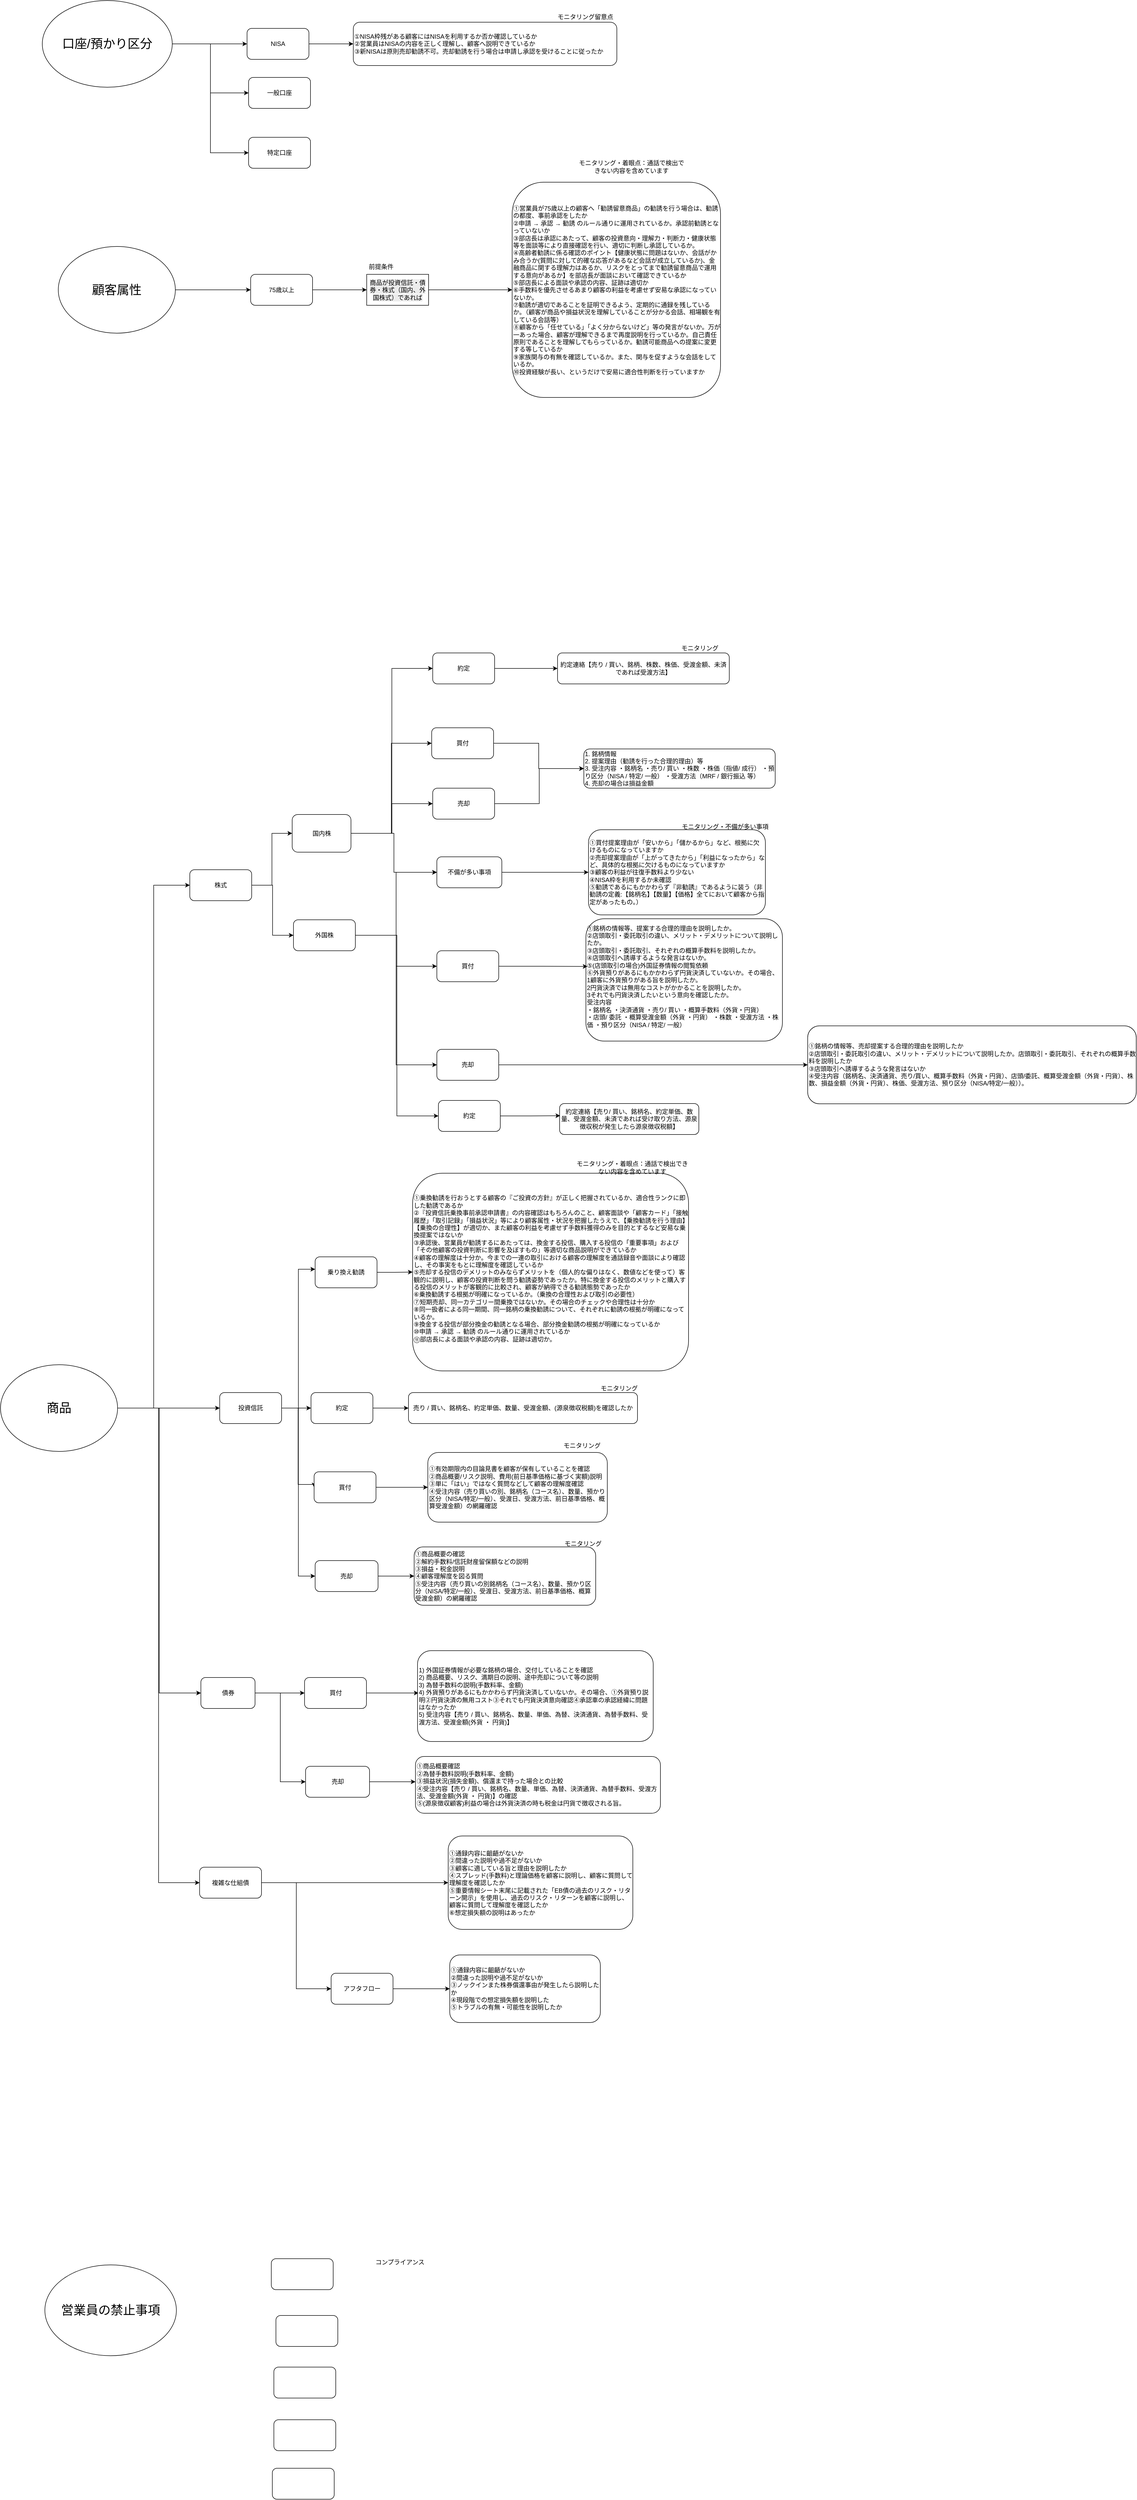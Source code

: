 <mxfile border="50" scale="3" compressed="false" locked="false" version="28.2.7">
  <diagram name="Blank" id="YmL12bMKpDGza6XwsDPr">
    <mxGraphModel dx="2740" dy="4098" grid="0" gridSize="10" guides="1" tooltips="1" connect="1" arrows="1" fold="1" page="0" pageScale="1" pageWidth="827" pageHeight="1169" background="none" math="1" shadow="0">
      <root>
        <mxCell id="X5NqExCQtvZxIxQ7pmgY-0" />
        <mxCell id="1" parent="X5NqExCQtvZxIxQ7pmgY-0" />
        <mxCell id="eBsOsrl3Z8P0XOdV9Z9q-5" value="" style="edgeStyle=orthogonalEdgeStyle;rounded=0;orthogonalLoop=1;jettySize=auto;html=1;" edge="1" parent="1" source="eBsOsrl3Z8P0XOdV9Z9q-2" target="eBsOsrl3Z8P0XOdV9Z9q-4">
          <mxGeometry relative="1" as="geometry" />
        </mxCell>
        <mxCell id="eBsOsrl3Z8P0XOdV9Z9q-12" style="edgeStyle=orthogonalEdgeStyle;rounded=0;orthogonalLoop=1;jettySize=auto;html=1;exitX=1;exitY=0.5;exitDx=0;exitDy=0;entryX=0;entryY=0.5;entryDx=0;entryDy=0;" edge="1" parent="1" source="eBsOsrl3Z8P0XOdV9Z9q-2" target="eBsOsrl3Z8P0XOdV9Z9q-6">
          <mxGeometry relative="1" as="geometry">
            <Array as="points">
              <mxPoint x="534" y="217" />
              <mxPoint x="534" y="365" />
              <mxPoint x="565" y="365" />
            </Array>
          </mxGeometry>
        </mxCell>
        <mxCell id="eBsOsrl3Z8P0XOdV9Z9q-14" style="edgeStyle=orthogonalEdgeStyle;rounded=0;orthogonalLoop=1;jettySize=auto;html=1;entryX=0;entryY=0.5;entryDx=0;entryDy=0;" edge="1" parent="1" source="eBsOsrl3Z8P0XOdV9Z9q-2" target="eBsOsrl3Z8P0XOdV9Z9q-13">
          <mxGeometry relative="1" as="geometry" />
        </mxCell>
        <mxCell id="eBsOsrl3Z8P0XOdV9Z9q-2" value="投資信託" style="rounded=1;whiteSpace=wrap;html=1;" vertex="1" parent="1">
          <mxGeometry x="382" y="187" width="120" height="60" as="geometry" />
        </mxCell>
        <mxCell id="eBsOsrl3Z8P0XOdV9Z9q-9" value="" style="edgeStyle=orthogonalEdgeStyle;rounded=0;orthogonalLoop=1;jettySize=auto;html=1;" edge="1" parent="1" source="eBsOsrl3Z8P0XOdV9Z9q-4" target="eBsOsrl3Z8P0XOdV9Z9q-8">
          <mxGeometry relative="1" as="geometry" />
        </mxCell>
        <mxCell id="eBsOsrl3Z8P0XOdV9Z9q-4" value="約定" style="rounded=1;whiteSpace=wrap;html=1;" vertex="1" parent="1">
          <mxGeometry x="559" y="187" width="120" height="60" as="geometry" />
        </mxCell>
        <mxCell id="eBsOsrl3Z8P0XOdV9Z9q-11" style="edgeStyle=orthogonalEdgeStyle;rounded=0;orthogonalLoop=1;jettySize=auto;html=1;entryX=0;entryY=0.5;entryDx=0;entryDy=0;" edge="1" parent="1" source="eBsOsrl3Z8P0XOdV9Z9q-6" target="eBsOsrl3Z8P0XOdV9Z9q-10">
          <mxGeometry relative="1" as="geometry" />
        </mxCell>
        <mxCell id="eBsOsrl3Z8P0XOdV9Z9q-6" value="買付" style="rounded=1;whiteSpace=wrap;html=1;" vertex="1" parent="1">
          <mxGeometry x="565" y="340.5" width="120" height="60" as="geometry" />
        </mxCell>
        <mxCell id="eBsOsrl3Z8P0XOdV9Z9q-8" value="売り / 買い、銘柄名、約定単価、数量、受渡金額、(源泉徴収税額)を確認したか" style="rounded=1;whiteSpace=wrap;html=1;" vertex="1" parent="1">
          <mxGeometry x="748" y="187" width="444" height="60" as="geometry" />
        </mxCell>
        <mxCell id="eBsOsrl3Z8P0XOdV9Z9q-10" value="①有効期限内の目論見書を顧客が保有していることを確認&lt;div&gt;②商品概要/リスク説明、費用(前日基準価格に基づく実額)説明&lt;/div&gt;&lt;div&gt;&lt;span style=&quot;background-color: transparent; color: light-dark(rgb(0, 0, 0), rgb(255, 255, 255));&quot;&gt;③単に「はい」ではなく質問などして顧客の理解度確認&lt;/span&gt;&lt;/div&gt;&lt;div&gt;④受注内容（売り買いの別、銘柄名（コース名）、数量、預かり区分（NISA/特定/一般）、受渡日、受渡方法、前日基準価格、概算受渡金額）の網羅確認&lt;/div&gt;" style="rounded=1;whiteSpace=wrap;html=1;align=left;" vertex="1" parent="1">
          <mxGeometry x="785.5" y="303" width="348" height="135" as="geometry" />
        </mxCell>
        <mxCell id="eBsOsrl3Z8P0XOdV9Z9q-16" value="" style="edgeStyle=orthogonalEdgeStyle;rounded=0;orthogonalLoop=1;jettySize=auto;html=1;" edge="1" parent="1" source="eBsOsrl3Z8P0XOdV9Z9q-13" target="eBsOsrl3Z8P0XOdV9Z9q-15">
          <mxGeometry relative="1" as="geometry" />
        </mxCell>
        <mxCell id="eBsOsrl3Z8P0XOdV9Z9q-13" value="売却" style="rounded=1;whiteSpace=wrap;html=1;" vertex="1" parent="1">
          <mxGeometry x="567" y="512.5" width="122" height="60" as="geometry" />
        </mxCell>
        <mxCell id="eBsOsrl3Z8P0XOdV9Z9q-15" value="①商品概要の確認&lt;br&gt;②解約手数料/信託財産留保額などの説明&lt;br&gt;③損益・税金説明&lt;div&gt;④顧客理解度を図る質問&lt;div&gt;⑤受注内容（売り買いの別&lt;span style=&quot;background-color: transparent; color: light-dark(rgb(0, 0, 0), rgb(255, 255, 255));&quot;&gt;銘柄名（コース名）、数量、預かり区分（NISA/特定/一般）、受渡日、受渡方法、前日基準価格、概算受渡金額）の網羅確認&lt;/span&gt;&lt;/div&gt;&lt;/div&gt;" style="rounded=1;whiteSpace=wrap;html=1;align=left;" vertex="1" parent="1">
          <mxGeometry x="759" y="486" width="352" height="113" as="geometry" />
        </mxCell>
        <mxCell id="eBsOsrl3Z8P0XOdV9Z9q-21" value="" style="edgeStyle=orthogonalEdgeStyle;rounded=0;orthogonalLoop=1;jettySize=auto;html=1;" edge="1" parent="1" source="eBsOsrl3Z8P0XOdV9Z9q-17" target="eBsOsrl3Z8P0XOdV9Z9q-18">
          <mxGeometry relative="1" as="geometry" />
        </mxCell>
        <mxCell id="eBsOsrl3Z8P0XOdV9Z9q-25" style="edgeStyle=orthogonalEdgeStyle;rounded=0;orthogonalLoop=1;jettySize=auto;html=1;entryX=0;entryY=0.5;entryDx=0;entryDy=0;" edge="1" parent="1" source="eBsOsrl3Z8P0XOdV9Z9q-17" target="eBsOsrl3Z8P0XOdV9Z9q-19">
          <mxGeometry relative="1" as="geometry" />
        </mxCell>
        <mxCell id="eBsOsrl3Z8P0XOdV9Z9q-17" value="債券" style="rounded=1;whiteSpace=wrap;html=1;" vertex="1" parent="1">
          <mxGeometry x="345.5" y="739" width="105" height="60" as="geometry" />
        </mxCell>
        <mxCell id="eBsOsrl3Z8P0XOdV9Z9q-22" style="edgeStyle=orthogonalEdgeStyle;rounded=0;orthogonalLoop=1;jettySize=auto;html=1;entryX=0;entryY=0.5;entryDx=0;entryDy=0;" edge="1" parent="1" source="eBsOsrl3Z8P0XOdV9Z9q-18">
          <mxGeometry relative="1" as="geometry">
            <mxPoint x="767.5" y="769" as="targetPoint" />
          </mxGeometry>
        </mxCell>
        <mxCell id="eBsOsrl3Z8P0XOdV9Z9q-18" value="買付" style="rounded=1;whiteSpace=wrap;html=1;" vertex="1" parent="1">
          <mxGeometry x="546.5" y="739" width="120" height="60" as="geometry" />
        </mxCell>
        <mxCell id="eBsOsrl3Z8P0XOdV9Z9q-24" value="" style="edgeStyle=orthogonalEdgeStyle;rounded=0;orthogonalLoop=1;jettySize=auto;html=1;" edge="1" parent="1" source="eBsOsrl3Z8P0XOdV9Z9q-19">
          <mxGeometry relative="1" as="geometry">
            <mxPoint x="761.5" y="941" as="targetPoint" />
          </mxGeometry>
        </mxCell>
        <mxCell id="eBsOsrl3Z8P0XOdV9Z9q-19" value="売却" style="rounded=1;whiteSpace=wrap;html=1;" vertex="1" parent="1">
          <mxGeometry x="548.5" y="911" width="124" height="60" as="geometry" />
        </mxCell>
        <mxCell id="eBsOsrl3Z8P0XOdV9Z9q-20" value="1) 外国証券情報が必要な銘柄の場合、交付していることを確認&lt;div&gt;2) 商品概要、リスク、満期日の説明、途中売却について等の説明&lt;/div&gt;&lt;div&gt;3) 為替手数料の説明(手数料率、金額)&lt;/div&gt;&lt;div&gt;4) 外貨預りがあるにもかかわらず円貨決済していないか。その場合、①外貨預り説明②円貨決済の無用コスト③それでも円貨決済意向確認④承認車の承認経緯に問題はなかったか&lt;/div&gt;&lt;div&gt;5) 受注内容【売り / 買い、銘柄名、数量、単価、為替、決済通貨、為替手数料、受渡方法、受渡金額(外貨 ・ 円貨)】&lt;/div&gt;" style="rounded=1;whiteSpace=wrap;html=1;align=left;" vertex="1" parent="1">
          <mxGeometry x="765.5" y="687" width="457" height="176" as="geometry" />
        </mxCell>
        <mxCell id="eBsOsrl3Z8P0XOdV9Z9q-23" value="①商品概要確認&lt;div&gt;②為替手数料説明(手数料率、金額)&lt;/div&gt;&lt;div&gt;③損益状況(損失金額)、償還まで持った場合との比較&lt;/div&gt;&lt;div&gt;④受注内容【売り / 買い、銘柄名、数量、単価、為替、決済通貨、為替手数料、受渡方法、受渡金額(外貨 ・ 円貨)】の確認&lt;/div&gt;&lt;div&gt;⑤(源泉徴収顧客)利益の場合は外貨決済の時も税金は円貨で徴収される旨。&lt;/div&gt;" style="rounded=1;whiteSpace=wrap;html=1;align=left;" vertex="1" parent="1">
          <mxGeometry x="761.5" y="892" width="475" height="110" as="geometry" />
        </mxCell>
        <mxCell id="eBsOsrl3Z8P0XOdV9Z9q-26" value="モニタリング" style="text;html=1;whiteSpace=wrap;strokeColor=none;fillColor=none;align=center;verticalAlign=middle;rounded=0;" vertex="1" parent="1">
          <mxGeometry x="1107" y="164" width="99" height="30" as="geometry" />
        </mxCell>
        <mxCell id="eBsOsrl3Z8P0XOdV9Z9q-27" value="モニタリング" style="text;html=1;whiteSpace=wrap;strokeColor=none;fillColor=none;align=center;verticalAlign=middle;rounded=0;" vertex="1" parent="1">
          <mxGeometry x="1034.5" y="275" width="99" height="30" as="geometry" />
        </mxCell>
        <mxCell id="eBsOsrl3Z8P0XOdV9Z9q-28" value="モニタリング" style="text;html=1;whiteSpace=wrap;strokeColor=none;fillColor=none;align=center;verticalAlign=middle;rounded=0;" vertex="1" parent="1">
          <mxGeometry x="1037" y="465" width="99" height="30" as="geometry" />
        </mxCell>
        <mxCell id="eBsOsrl3Z8P0XOdV9Z9q-36" value="" style="edgeStyle=orthogonalEdgeStyle;rounded=0;orthogonalLoop=1;jettySize=auto;html=1;" edge="1" parent="1" source="eBsOsrl3Z8P0XOdV9Z9q-29" target="eBsOsrl3Z8P0XOdV9Z9q-34">
          <mxGeometry relative="1" as="geometry" />
        </mxCell>
        <mxCell id="eBsOsrl3Z8P0XOdV9Z9q-29" value="乗り換え勧誘" style="rounded=1;whiteSpace=wrap;html=1;" vertex="1" parent="1">
          <mxGeometry x="567" y="-76" width="120" height="60" as="geometry" />
        </mxCell>
        <mxCell id="eBsOsrl3Z8P0XOdV9Z9q-34" value="①乗換勧誘を行おうとする顧客の『ご投資の方針』が正しく把握されているか、適合性ランクに即した勧誘であるか&lt;br&gt;②『投資信託乗換事前承認申請書』の内容確認はもちろんのこと、顧客面談や「顧客カード」「接触履歴」「取引記録」「損益状況」等により顧客属性・状況を把握したうえで、【乗換勧誘を行う理由】【乗換の合理性】が適切か、また顧客の利益を考慮せず手数料獲得のみを目的とするなど安易な乗換提案ではないか&lt;br&gt;③承認後、営業員が勧誘するにあたっては、換金する投信、購入する投信の「重要事項」および「その他顧客の投資判断に影響を及ぼすもの」等適切な商品説明ができているか&lt;br&gt;④顧客の理解度は十分か。今までの一連の取引における顧客の理解度を通話録音や面談により確認し、その事実をもとに理解度を確認しているか&lt;br&gt;⑤売却する投信のデメリットのみならずメリットを（個人的な偏りはなく、数値などを使って）客観的に説明し、顧客の投資判断を問う勧誘姿勢であったか。特に換金する投信のメリットと購入する投信のメリットが客観的に比較され、顧客が納得できる勧誘態勢であったか&lt;br&gt;⑥乗換勧誘する根拠が明確になっているか。（乗換の合理性および取引の必要性）&lt;br&gt;⑦短期売却、同一カテゴリー間乗換ではないか。その場合のチェックや合理性は十分か&lt;br&gt;⑧同一扱者による同一期間、同一銘柄の乗換勧誘について、それぞれに勧誘の根拠が明確になっているか。&lt;br&gt;⑨換金する投信が部分換金の勧誘となる場合、部分換金勧誘の根拠が明確になっているか&lt;br&gt;⑩申請 → 承認 → 勧誘 のルール通りに運用されているか&lt;br&gt;⑪部店長による面談や承認の内容、証跡は適切か。&lt;div&gt;&lt;br/&gt;&lt;/div&gt;" style="rounded=1;whiteSpace=wrap;html=1;align=left;" vertex="1" parent="1">
          <mxGeometry x="756" y="-238" width="535" height="383" as="geometry" />
        </mxCell>
        <mxCell id="eBsOsrl3Z8P0XOdV9Z9q-37" style="edgeStyle=orthogonalEdgeStyle;rounded=0;orthogonalLoop=1;jettySize=auto;html=1;entryX=0;entryY=0.4;entryDx=0;entryDy=0;entryPerimeter=0;" edge="1" parent="1" source="eBsOsrl3Z8P0XOdV9Z9q-2" target="eBsOsrl3Z8P0XOdV9Z9q-29">
          <mxGeometry relative="1" as="geometry" />
        </mxCell>
        <mxCell id="eBsOsrl3Z8P0XOdV9Z9q-38" value="モニタリング・着眼点：通話で検出できない内容を含めています" style="text;html=1;whiteSpace=wrap;strokeColor=none;fillColor=none;align=center;verticalAlign=middle;rounded=0;" vertex="1" parent="1">
          <mxGeometry x="1070" y="-264" width="224" height="30" as="geometry" />
        </mxCell>
        <mxCell id="eBsOsrl3Z8P0XOdV9Z9q-41" style="edgeStyle=orthogonalEdgeStyle;rounded=0;orthogonalLoop=1;jettySize=auto;html=1;entryX=0;entryY=0.5;entryDx=0;entryDy=0;" edge="1" parent="1" source="eBsOsrl3Z8P0XOdV9Z9q-40" target="eBsOsrl3Z8P0XOdV9Z9q-17">
          <mxGeometry relative="1" as="geometry">
            <mxPoint x="345" y="626.889" as="targetPoint" />
          </mxGeometry>
        </mxCell>
        <mxCell id="eBsOsrl3Z8P0XOdV9Z9q-72" style="edgeStyle=orthogonalEdgeStyle;rounded=0;orthogonalLoop=1;jettySize=auto;html=1;" edge="1" parent="1" source="eBsOsrl3Z8P0XOdV9Z9q-40" target="eBsOsrl3Z8P0XOdV9Z9q-2">
          <mxGeometry relative="1" as="geometry" />
        </mxCell>
        <mxCell id="eBsOsrl3Z8P0XOdV9Z9q-95" style="edgeStyle=orthogonalEdgeStyle;rounded=0;orthogonalLoop=1;jettySize=auto;html=1;entryX=0;entryY=0.5;entryDx=0;entryDy=0;" edge="1" parent="1" source="eBsOsrl3Z8P0XOdV9Z9q-40" target="eBsOsrl3Z8P0XOdV9Z9q-73">
          <mxGeometry relative="1" as="geometry" />
        </mxCell>
        <mxCell id="eBsOsrl3Z8P0XOdV9Z9q-143" style="edgeStyle=orthogonalEdgeStyle;rounded=0;orthogonalLoop=1;jettySize=auto;html=1;entryX=0;entryY=0.5;entryDx=0;entryDy=0;" edge="1" parent="1" source="eBsOsrl3Z8P0XOdV9Z9q-40" target="eBsOsrl3Z8P0XOdV9Z9q-135">
          <mxGeometry relative="1" as="geometry" />
        </mxCell>
        <mxCell id="eBsOsrl3Z8P0XOdV9Z9q-40" value="&lt;font style=&quot;font-size: 24px;&quot;&gt;商品&lt;/font&gt;" style="ellipse;whiteSpace=wrap;html=1;" vertex="1" parent="1">
          <mxGeometry x="-43" y="133" width="227" height="168" as="geometry" />
        </mxCell>
        <mxCell id="eBsOsrl3Z8P0XOdV9Z9q-44" style="edgeStyle=orthogonalEdgeStyle;rounded=0;orthogonalLoop=1;jettySize=auto;html=1;entryX=0;entryY=0.5;entryDx=0;entryDy=0;" edge="1" parent="1" source="eBsOsrl3Z8P0XOdV9Z9q-42" target="eBsOsrl3Z8P0XOdV9Z9q-43">
          <mxGeometry relative="1" as="geometry" />
        </mxCell>
        <mxCell id="eBsOsrl3Z8P0XOdV9Z9q-42" value="&lt;font style=&quot;font-size: 24px;&quot;&gt;顧客属性&lt;/font&gt;" style="ellipse;whiteSpace=wrap;html=1;" vertex="1" parent="1">
          <mxGeometry x="69" y="-2033.5" width="227" height="168" as="geometry" />
        </mxCell>
        <mxCell id="eBsOsrl3Z8P0XOdV9Z9q-102" style="edgeStyle=orthogonalEdgeStyle;rounded=0;orthogonalLoop=1;jettySize=auto;html=1;entryX=0;entryY=0.5;entryDx=0;entryDy=0;" edge="1" parent="1" source="eBsOsrl3Z8P0XOdV9Z9q-43" target="eBsOsrl3Z8P0XOdV9Z9q-99">
          <mxGeometry relative="1" as="geometry" />
        </mxCell>
        <mxCell id="eBsOsrl3Z8P0XOdV9Z9q-43" value="75歳以上" style="rounded=1;whiteSpace=wrap;html=1;" vertex="1" parent="1">
          <mxGeometry x="442" y="-1979.5" width="120" height="60" as="geometry" />
        </mxCell>
        <mxCell id="eBsOsrl3Z8P0XOdV9Z9q-45" value="①営業員が75歳以上の顧客へ「勧誘留意商品」の勧誘を行う場合は、勧誘の都度、事前承認をしたか&lt;br&gt;②申請 → 承認 → 勧誘 のルール通りに運用されているか。承認前勧誘となっていないか&lt;br&gt;③部店長は承認にあたって、顧客の投資意向・理解力・判断力・健康状態等を面談等により直接確認を行い、適切に判断し承認しているか。&lt;br&gt;④高齢者勧誘に係る確認のポイント【健康状態に問題はないか、会話がかみ合うか(質問に対して的確な応答があるなど会話が成立しているか)、金融商品に関する理解力はあるか、リスクをとってまで勧誘留意商品で運用する意向があるか】を部店長が面談において確認できているか&lt;br&gt;⑤部店長による面談や承認の内容、証跡は適切か&lt;br&gt;⑥手数料を優先させるあまり顧客の利益を考慮せず安易な承認になっていないか。&lt;br&gt;⑦勧誘が適切であることを証明できるよう、定期的に通録を残しているか。（顧客が商品や損益状況を理解していることが分かる会話、相場観を有している会話等）&lt;br&gt;⑧顧客から「任せている」「よく分からないけど」等の発言がないか。万が一あった場合、顧客が理解できるまで再度説明を行っているか。自己責任原則であることを理解してもらっているか。勧誘可能商品への提案に変更する等しているか&lt;br&gt;⑨家族関与の有無を確認しているか。また、関与を促すような会話をしているか。&lt;div&gt;⑩投資経験が長い、というだけで安易に適合性判断を行っていますか&lt;/div&gt;" style="rounded=1;whiteSpace=wrap;html=1;align=left;" vertex="1" parent="1">
          <mxGeometry x="949" y="-2158" width="404" height="417" as="geometry" />
        </mxCell>
        <mxCell id="eBsOsrl3Z8P0XOdV9Z9q-46" value="モニタリング・着眼点：通話で検出できない内容を含めています" style="text;html=1;whiteSpace=wrap;strokeColor=none;fillColor=none;align=center;verticalAlign=middle;rounded=0;" vertex="1" parent="1">
          <mxGeometry x="1075" y="-2203" width="210.5" height="30" as="geometry" />
        </mxCell>
        <mxCell id="eBsOsrl3Z8P0XOdV9Z9q-56" style="edgeStyle=orthogonalEdgeStyle;rounded=0;orthogonalLoop=1;jettySize=auto;html=1;entryX=0;entryY=0.5;entryDx=0;entryDy=0;" edge="1" parent="1" source="eBsOsrl3Z8P0XOdV9Z9q-48" target="eBsOsrl3Z8P0XOdV9Z9q-49">
          <mxGeometry relative="1" as="geometry" />
        </mxCell>
        <mxCell id="eBsOsrl3Z8P0XOdV9Z9q-70" style="edgeStyle=orthogonalEdgeStyle;rounded=0;orthogonalLoop=1;jettySize=auto;html=1;entryX=0;entryY=0.5;entryDx=0;entryDy=0;" edge="1" parent="1" source="eBsOsrl3Z8P0XOdV9Z9q-48" target="eBsOsrl3Z8P0XOdV9Z9q-50">
          <mxGeometry relative="1" as="geometry" />
        </mxCell>
        <mxCell id="eBsOsrl3Z8P0XOdV9Z9q-71" style="edgeStyle=orthogonalEdgeStyle;rounded=0;orthogonalLoop=1;jettySize=auto;html=1;entryX=0;entryY=0.5;entryDx=0;entryDy=0;" edge="1" parent="1" source="eBsOsrl3Z8P0XOdV9Z9q-48" target="eBsOsrl3Z8P0XOdV9Z9q-57">
          <mxGeometry relative="1" as="geometry" />
        </mxCell>
        <mxCell id="eBsOsrl3Z8P0XOdV9Z9q-48" value="&lt;span style=&quot;font-size: 24px;&quot;&gt;口座/預かり区分&lt;/span&gt;" style="ellipse;whiteSpace=wrap;html=1;" vertex="1" parent="1">
          <mxGeometry x="38" y="-2510" width="252" height="168" as="geometry" />
        </mxCell>
        <mxCell id="eBsOsrl3Z8P0XOdV9Z9q-55" value="" style="edgeStyle=orthogonalEdgeStyle;rounded=0;orthogonalLoop=1;jettySize=auto;html=1;" edge="1" parent="1" source="eBsOsrl3Z8P0XOdV9Z9q-49" target="eBsOsrl3Z8P0XOdV9Z9q-54">
          <mxGeometry relative="1" as="geometry" />
        </mxCell>
        <mxCell id="eBsOsrl3Z8P0XOdV9Z9q-49" value="NISA" style="rounded=1;whiteSpace=wrap;html=1;" vertex="1" parent="1">
          <mxGeometry x="435" y="-2456" width="120" height="60" as="geometry" />
        </mxCell>
        <mxCell id="eBsOsrl3Z8P0XOdV9Z9q-50" value="一般口座" style="rounded=1;whiteSpace=wrap;html=1;" vertex="1" parent="1">
          <mxGeometry x="438" y="-2361" width="120" height="60" as="geometry" />
        </mxCell>
        <mxCell id="eBsOsrl3Z8P0XOdV9Z9q-54" value="①NISA枠残がある顧客にはNISAを利用するか否か確認しているか&lt;br&gt;②営業員はNISAの内容を正しく理解し、顧客へ説明できているか&lt;br&gt;③新NISAは原則売却勧誘不可。売却勧誘を行う場合は申請し承認を受けることに従ったか" style="rounded=1;whiteSpace=wrap;html=1;align=left;" vertex="1" parent="1">
          <mxGeometry x="641" y="-2468" width="511" height="84" as="geometry" />
        </mxCell>
        <mxCell id="eBsOsrl3Z8P0XOdV9Z9q-57" value="特定口座" style="rounded=1;whiteSpace=wrap;html=1;" vertex="1" parent="1">
          <mxGeometry x="438" y="-2245" width="120" height="60" as="geometry" />
        </mxCell>
        <mxCell id="eBsOsrl3Z8P0XOdV9Z9q-60" value="モニタリング留意点" style="text;html=1;whiteSpace=wrap;strokeColor=none;fillColor=none;align=center;verticalAlign=middle;rounded=0;" vertex="1" parent="1">
          <mxGeometry x="1036" y="-2493" width="110" height="30" as="geometry" />
        </mxCell>
        <mxCell id="eBsOsrl3Z8P0XOdV9Z9q-66" value="&lt;font style=&quot;font-size: 24px;&quot;&gt;営業員の禁止事項&lt;/font&gt;" style="ellipse;whiteSpace=wrap;html=1;" vertex="1" parent="1">
          <mxGeometry x="43" y="1877" width="255" height="176" as="geometry" />
        </mxCell>
        <mxCell id="eBsOsrl3Z8P0XOdV9Z9q-68" value="コンプライアンス" style="text;html=1;whiteSpace=wrap;strokeColor=none;fillColor=none;align=center;verticalAlign=middle;rounded=0;" vertex="1" parent="1">
          <mxGeometry x="665" y="1857" width="133" height="30" as="geometry" />
        </mxCell>
        <mxCell id="eBsOsrl3Z8P0XOdV9Z9q-79" style="edgeStyle=orthogonalEdgeStyle;rounded=0;orthogonalLoop=1;jettySize=auto;html=1;entryX=0;entryY=0.5;entryDx=0;entryDy=0;" edge="1" parent="1" source="eBsOsrl3Z8P0XOdV9Z9q-73" target="eBsOsrl3Z8P0XOdV9Z9q-74">
          <mxGeometry relative="1" as="geometry" />
        </mxCell>
        <mxCell id="eBsOsrl3Z8P0XOdV9Z9q-80" style="edgeStyle=orthogonalEdgeStyle;rounded=0;orthogonalLoop=1;jettySize=auto;html=1;entryX=0;entryY=0.5;entryDx=0;entryDy=0;" edge="1" parent="1" source="eBsOsrl3Z8P0XOdV9Z9q-73" target="eBsOsrl3Z8P0XOdV9Z9q-75">
          <mxGeometry relative="1" as="geometry" />
        </mxCell>
        <mxCell id="eBsOsrl3Z8P0XOdV9Z9q-73" value="株式" style="rounded=1;whiteSpace=wrap;html=1;" vertex="1" parent="1">
          <mxGeometry x="324" y="-826" width="120" height="60" as="geometry" />
        </mxCell>
        <mxCell id="eBsOsrl3Z8P0XOdV9Z9q-86" style="edgeStyle=orthogonalEdgeStyle;rounded=0;orthogonalLoop=1;jettySize=auto;html=1;entryX=0;entryY=0.5;entryDx=0;entryDy=0;" edge="1" parent="1" source="eBsOsrl3Z8P0XOdV9Z9q-74" target="eBsOsrl3Z8P0XOdV9Z9q-85">
          <mxGeometry relative="1" as="geometry" />
        </mxCell>
        <mxCell id="eBsOsrl3Z8P0XOdV9Z9q-107" style="edgeStyle=orthogonalEdgeStyle;rounded=0;orthogonalLoop=1;jettySize=auto;html=1;entryX=0;entryY=0.5;entryDx=0;entryDy=0;" edge="1" parent="1" source="eBsOsrl3Z8P0XOdV9Z9q-74" target="eBsOsrl3Z8P0XOdV9Z9q-104">
          <mxGeometry relative="1" as="geometry" />
        </mxCell>
        <mxCell id="eBsOsrl3Z8P0XOdV9Z9q-109" style="edgeStyle=orthogonalEdgeStyle;rounded=0;orthogonalLoop=1;jettySize=auto;html=1;entryX=0;entryY=0.5;entryDx=0;entryDy=0;" edge="1" parent="1" source="eBsOsrl3Z8P0XOdV9Z9q-74" target="eBsOsrl3Z8P0XOdV9Z9q-103">
          <mxGeometry relative="1" as="geometry" />
        </mxCell>
        <mxCell id="eBsOsrl3Z8P0XOdV9Z9q-113" style="edgeStyle=orthogonalEdgeStyle;rounded=0;orthogonalLoop=1;jettySize=auto;html=1;entryX=0;entryY=0.5;entryDx=0;entryDy=0;" edge="1" parent="1" source="eBsOsrl3Z8P0XOdV9Z9q-74" target="eBsOsrl3Z8P0XOdV9Z9q-105">
          <mxGeometry relative="1" as="geometry" />
        </mxCell>
        <mxCell id="eBsOsrl3Z8P0XOdV9Z9q-74" value="国内株" style="rounded=1;whiteSpace=wrap;html=1;" vertex="1" parent="1">
          <mxGeometry x="522.5" y="-933" width="114" height="73" as="geometry" />
        </mxCell>
        <mxCell id="eBsOsrl3Z8P0XOdV9Z9q-87" style="edgeStyle=orthogonalEdgeStyle;rounded=0;orthogonalLoop=1;jettySize=auto;html=1;entryX=0;entryY=0.5;entryDx=0;entryDy=0;" edge="1" parent="1" source="eBsOsrl3Z8P0XOdV9Z9q-75" target="eBsOsrl3Z8P0XOdV9Z9q-85">
          <mxGeometry relative="1" as="geometry" />
        </mxCell>
        <mxCell id="eBsOsrl3Z8P0XOdV9Z9q-120" style="edgeStyle=orthogonalEdgeStyle;rounded=0;orthogonalLoop=1;jettySize=auto;html=1;" edge="1" parent="1" source="eBsOsrl3Z8P0XOdV9Z9q-75" target="eBsOsrl3Z8P0XOdV9Z9q-118">
          <mxGeometry relative="1" as="geometry" />
        </mxCell>
        <mxCell id="eBsOsrl3Z8P0XOdV9Z9q-121" style="edgeStyle=orthogonalEdgeStyle;rounded=0;orthogonalLoop=1;jettySize=auto;html=1;entryX=0;entryY=0.5;entryDx=0;entryDy=0;" edge="1" parent="1" source="eBsOsrl3Z8P0XOdV9Z9q-75" target="eBsOsrl3Z8P0XOdV9Z9q-119">
          <mxGeometry relative="1" as="geometry" />
        </mxCell>
        <mxCell id="eBsOsrl3Z8P0XOdV9Z9q-127" style="edgeStyle=orthogonalEdgeStyle;rounded=0;orthogonalLoop=1;jettySize=auto;html=1;entryX=0;entryY=0.5;entryDx=0;entryDy=0;" edge="1" parent="1" source="eBsOsrl3Z8P0XOdV9Z9q-75" target="eBsOsrl3Z8P0XOdV9Z9q-125">
          <mxGeometry relative="1" as="geometry" />
        </mxCell>
        <mxCell id="eBsOsrl3Z8P0XOdV9Z9q-75" value="外国株" style="rounded=1;whiteSpace=wrap;html=1;" vertex="1" parent="1">
          <mxGeometry x="525" y="-729" width="120" height="60" as="geometry" />
        </mxCell>
        <mxCell id="eBsOsrl3Z8P0XOdV9Z9q-83" value="①買付提案理由が「安いから」「儲かるから」など、根拠に欠けるものになっていますか&lt;br&gt;②売却提案理由が「上がってきたから」「利益になったから」など、具体的な根拠に欠けるものになっていますか&lt;br&gt;③顧客の利益が往復手数料より少ない&lt;br&gt;④NISA枠を利用するか未確認&lt;br&gt;⑤勧誘であるにもかかわらず『非勧誘』であるように装う（非勧誘の定義:【銘柄名】【数量】【価格】全てにおいて顧客から指定があったもの。）" style="rounded=1;whiteSpace=wrap;html=1;align=left;" vertex="1" parent="1">
          <mxGeometry x="1097" y="-903.5" width="343" height="165" as="geometry" />
        </mxCell>
        <mxCell id="eBsOsrl3Z8P0XOdV9Z9q-84" value="モニタリング・不備が多い事項" style="text;html=1;whiteSpace=wrap;strokeColor=none;fillColor=none;align=center;verticalAlign=middle;rounded=0;" vertex="1" parent="1">
          <mxGeometry x="1269" y="-930" width="186" height="41" as="geometry" />
        </mxCell>
        <mxCell id="eBsOsrl3Z8P0XOdV9Z9q-117" style="edgeStyle=orthogonalEdgeStyle;rounded=0;orthogonalLoop=1;jettySize=auto;html=1;entryX=0;entryY=0.5;entryDx=0;entryDy=0;" edge="1" parent="1" source="eBsOsrl3Z8P0XOdV9Z9q-85" target="eBsOsrl3Z8P0XOdV9Z9q-83">
          <mxGeometry relative="1" as="geometry" />
        </mxCell>
        <mxCell id="eBsOsrl3Z8P0XOdV9Z9q-85" value="不備が多い事項" style="rounded=1;whiteSpace=wrap;html=1;" vertex="1" parent="1">
          <mxGeometry x="803" y="-851" width="126" height="60" as="geometry" />
        </mxCell>
        <mxCell id="eBsOsrl3Z8P0XOdV9Z9q-88" value="" style="rounded=1;whiteSpace=wrap;html=1;" vertex="1" parent="1">
          <mxGeometry x="482" y="1865" width="120" height="60" as="geometry" />
        </mxCell>
        <mxCell id="eBsOsrl3Z8P0XOdV9Z9q-89" value="" style="rounded=1;whiteSpace=wrap;html=1;" vertex="1" parent="1">
          <mxGeometry x="491" y="1975" width="120" height="60" as="geometry" />
        </mxCell>
        <mxCell id="eBsOsrl3Z8P0XOdV9Z9q-90" value="" style="rounded=1;whiteSpace=wrap;html=1;" vertex="1" parent="1">
          <mxGeometry x="487" y="2075" width="120" height="60" as="geometry" />
        </mxCell>
        <mxCell id="eBsOsrl3Z8P0XOdV9Z9q-91" value="" style="rounded=1;whiteSpace=wrap;html=1;" vertex="1" parent="1">
          <mxGeometry x="487" y="2177" width="120" height="60" as="geometry" />
        </mxCell>
        <mxCell id="eBsOsrl3Z8P0XOdV9Z9q-92" value="" style="rounded=1;whiteSpace=wrap;html=1;" vertex="1" parent="1">
          <mxGeometry x="484" y="2271" width="120" height="60" as="geometry" />
        </mxCell>
        <mxCell id="eBsOsrl3Z8P0XOdV9Z9q-101" style="edgeStyle=orthogonalEdgeStyle;rounded=0;orthogonalLoop=1;jettySize=auto;html=1;entryX=0;entryY=0.5;entryDx=0;entryDy=0;" edge="1" parent="1" source="eBsOsrl3Z8P0XOdV9Z9q-99" target="eBsOsrl3Z8P0XOdV9Z9q-45">
          <mxGeometry relative="1" as="geometry" />
        </mxCell>
        <mxCell id="eBsOsrl3Z8P0XOdV9Z9q-99" value="&lt;span style=&quot;color: rgb(0, 0, 0); font-family: Helvetica; font-size: 12px; font-style: normal; font-variant-ligatures: normal; font-variant-caps: normal; font-weight: 400; letter-spacing: normal; orphans: 2; text-align: center; text-indent: 0px; text-transform: none; widows: 2; word-spacing: 0px; -webkit-text-stroke-width: 0px; white-space: normal; background-color: rgb(236, 236, 236); text-decoration-thickness: initial; text-decoration-style: initial; text-decoration-color: initial; float: none; display: inline !important;&quot;&gt;商品が投資信託・債券・株式（国内、外国株式）であれば&lt;/span&gt;" style="whiteSpace=wrap;html=1;" vertex="1" parent="1">
          <mxGeometry x="667" y="-1979.5" width="120" height="60" as="geometry" />
        </mxCell>
        <mxCell id="eBsOsrl3Z8P0XOdV9Z9q-112" style="edgeStyle=orthogonalEdgeStyle;rounded=0;orthogonalLoop=1;jettySize=auto;html=1;entryX=0;entryY=0.5;entryDx=0;entryDy=0;" edge="1" parent="1" source="eBsOsrl3Z8P0XOdV9Z9q-103" target="eBsOsrl3Z8P0XOdV9Z9q-110">
          <mxGeometry relative="1" as="geometry" />
        </mxCell>
        <mxCell id="eBsOsrl3Z8P0XOdV9Z9q-103" value="約定" style="rounded=1;whiteSpace=wrap;html=1;" vertex="1" parent="1">
          <mxGeometry x="795" y="-1246" width="120" height="60" as="geometry" />
        </mxCell>
        <mxCell id="eBsOsrl3Z8P0XOdV9Z9q-115" style="edgeStyle=orthogonalEdgeStyle;rounded=0;orthogonalLoop=1;jettySize=auto;html=1;entryX=0;entryY=0.5;entryDx=0;entryDy=0;" edge="1" parent="1" source="eBsOsrl3Z8P0XOdV9Z9q-104" target="eBsOsrl3Z8P0XOdV9Z9q-114">
          <mxGeometry relative="1" as="geometry" />
        </mxCell>
        <mxCell id="eBsOsrl3Z8P0XOdV9Z9q-104" value="買付" style="rounded=1;whiteSpace=wrap;html=1;" vertex="1" parent="1">
          <mxGeometry x="793" y="-1101" width="120" height="60" as="geometry" />
        </mxCell>
        <mxCell id="eBsOsrl3Z8P0XOdV9Z9q-116" style="edgeStyle=orthogonalEdgeStyle;rounded=0;orthogonalLoop=1;jettySize=auto;html=1;entryX=0;entryY=0.5;entryDx=0;entryDy=0;" edge="1" parent="1" source="eBsOsrl3Z8P0XOdV9Z9q-105" target="eBsOsrl3Z8P0XOdV9Z9q-114">
          <mxGeometry relative="1" as="geometry" />
        </mxCell>
        <mxCell id="eBsOsrl3Z8P0XOdV9Z9q-105" value="売却" style="rounded=1;whiteSpace=wrap;html=1;" vertex="1" parent="1">
          <mxGeometry x="795" y="-984" width="120" height="60" as="geometry" />
        </mxCell>
        <mxCell id="eBsOsrl3Z8P0XOdV9Z9q-108" value="前提条件" style="text;html=1;whiteSpace=wrap;strokeColor=none;fillColor=none;align=center;verticalAlign=middle;rounded=0;" vertex="1" parent="1">
          <mxGeometry x="665" y="-2009.5" width="60" height="30" as="geometry" />
        </mxCell>
        <mxCell id="eBsOsrl3Z8P0XOdV9Z9q-110" value="約定連絡【売り / 買い、銘柄、株数、株価、受渡金額、未済であれば受渡方法】" style="rounded=1;whiteSpace=wrap;html=1;" vertex="1" parent="1">
          <mxGeometry x="1037" y="-1246" width="333" height="60" as="geometry" />
        </mxCell>
        <mxCell id="eBsOsrl3Z8P0XOdV9Z9q-111" value="モニタリング" style="text;html=1;whiteSpace=wrap;strokeColor=none;fillColor=none;align=center;verticalAlign=middle;rounded=0;" vertex="1" parent="1">
          <mxGeometry x="1235" y="-1270" width="156" height="30" as="geometry" />
        </mxCell>
        <mxCell id="eBsOsrl3Z8P0XOdV9Z9q-114" value="1. 銘柄情報&lt;br&gt;2. 提案理由（勧誘を行った合理的理由）等&lt;br&gt;3. 受注内容 ・銘柄名 ・売り/ 買い ・株数 ・株価（指値/ 成行） ・預り区分（NISA / 特定/ 一般） ・受渡方法（MRF / 銀行振込 等）&lt;br&gt;4. 売却の場合は損益金額" style="rounded=1;whiteSpace=wrap;html=1;align=left;" vertex="1" parent="1">
          <mxGeometry x="1088" y="-1060" width="371" height="76" as="geometry" />
        </mxCell>
        <mxCell id="eBsOsrl3Z8P0XOdV9Z9q-118" value="買付" style="rounded=1;whiteSpace=wrap;html=1;" vertex="1" parent="1">
          <mxGeometry x="803" y="-669" width="120" height="60" as="geometry" />
        </mxCell>
        <mxCell id="eBsOsrl3Z8P0XOdV9Z9q-134" style="edgeStyle=orthogonalEdgeStyle;rounded=0;orthogonalLoop=1;jettySize=auto;html=1;entryX=0;entryY=0.5;entryDx=0;entryDy=0;" edge="1" parent="1" source="eBsOsrl3Z8P0XOdV9Z9q-119" target="eBsOsrl3Z8P0XOdV9Z9q-128">
          <mxGeometry relative="1" as="geometry" />
        </mxCell>
        <mxCell id="eBsOsrl3Z8P0XOdV9Z9q-119" value="売却" style="rounded=1;whiteSpace=wrap;html=1;" vertex="1" parent="1">
          <mxGeometry x="803" y="-478" width="120" height="60" as="geometry" />
        </mxCell>
        <mxCell id="eBsOsrl3Z8P0XOdV9Z9q-122" value="①銘柄の情報等、提案する合理的理由を説明したか。&lt;br&gt;②店頭取引・委託取引の違い、メリット・デメリットについて説明したか。&lt;br&gt;③店頭取引・委託取引、それぞれの概算手数料を説明したか。&lt;br&gt;④店頭取引へ誘導するような発言はないか。&lt;br&gt;⑤(店頭取引の場合)外国証券情報の閲覧依頼&lt;br&gt;⑥外貨預りがあるにもかかわらず円貨決済していないか。その場合、&lt;br&gt;1顧客に外貨預りがある旨を説明したか。&lt;br&gt;2円貨決済では無用なコストがかかることを説明したか。&lt;br&gt;3それでも円貨決済したいという意向を確認したか。&lt;br&gt;受注内容 &lt;br&gt;・銘柄名 ・決済通貨 ・売り/ 買い ・概算手数料（外貨・円貨） &lt;br&gt;・店頭/ 委託 ・概算受渡金額（外貨 ・円貨） ・株数 ・受渡方法 ・株価 ・預り区分（NISA / 特定/ 一般）&lt;br&gt;&lt;div&gt;&lt;br&gt;&lt;/div&gt;" style="rounded=1;whiteSpace=wrap;html=1;align=left;" vertex="1" parent="1">
          <mxGeometry x="1092" y="-731" width="381" height="237" as="geometry" />
        </mxCell>
        <mxCell id="eBsOsrl3Z8P0XOdV9Z9q-123" value="約定連絡【売り/ 買い、銘柄名、約定単価、数量、受渡金額、未済であれば受け取り方法、源泉徴収税が発生したら源泉徴収税額】" style="rounded=1;whiteSpace=wrap;html=1;" vertex="1" parent="1">
          <mxGeometry x="1041" y="-373" width="270" height="60" as="geometry" />
        </mxCell>
        <mxCell id="eBsOsrl3Z8P0XOdV9Z9q-125" value="約定" style="rounded=1;whiteSpace=wrap;html=1;" vertex="1" parent="1">
          <mxGeometry x="806" y="-379" width="120" height="60" as="geometry" />
        </mxCell>
        <mxCell id="eBsOsrl3Z8P0XOdV9Z9q-126" style="edgeStyle=orthogonalEdgeStyle;rounded=0;orthogonalLoop=1;jettySize=auto;html=1;entryX=0.004;entryY=0.392;entryDx=0;entryDy=0;entryPerimeter=0;" edge="1" parent="1" source="eBsOsrl3Z8P0XOdV9Z9q-125" target="eBsOsrl3Z8P0XOdV9Z9q-123">
          <mxGeometry relative="1" as="geometry" />
        </mxCell>
        <mxCell id="eBsOsrl3Z8P0XOdV9Z9q-128" value="①銘柄の情報等、売却提案する合理的理由を説明したか&lt;br&gt;②店頭取引・委託取引の違い、メリット・デメリットについて説明したか。店頭取引・委託取引、それぞれの概算手数料を説明したか&lt;br&gt;③店頭取引へ誘導するような発言はないか&lt;br&gt;④受注内容（銘柄名、決済通貨、売り/買い、概算手数料（外貨・円貨）、店頭/委託、概算受渡金額（外貨・円貨）、株数、損益金額（外貨・円貨）、株価、受渡方法、預り区分（NISA/特定/一般））。" style="rounded=1;whiteSpace=wrap;html=1;align=left;" vertex="1" parent="1">
          <mxGeometry x="1522" y="-523.5" width="637" height="151" as="geometry" />
        </mxCell>
        <mxCell id="eBsOsrl3Z8P0XOdV9Z9q-133" style="edgeStyle=orthogonalEdgeStyle;rounded=0;orthogonalLoop=1;jettySize=auto;html=1;entryX=0.008;entryY=0.39;entryDx=0;entryDy=0;entryPerimeter=0;" edge="1" parent="1" source="eBsOsrl3Z8P0XOdV9Z9q-118" target="eBsOsrl3Z8P0XOdV9Z9q-122">
          <mxGeometry relative="1" as="geometry" />
        </mxCell>
        <mxCell id="eBsOsrl3Z8P0XOdV9Z9q-139" style="edgeStyle=orthogonalEdgeStyle;rounded=0;orthogonalLoop=1;jettySize=auto;html=1;" edge="1" parent="1" source="eBsOsrl3Z8P0XOdV9Z9q-135" target="eBsOsrl3Z8P0XOdV9Z9q-136">
          <mxGeometry relative="1" as="geometry" />
        </mxCell>
        <mxCell id="eBsOsrl3Z8P0XOdV9Z9q-140" style="edgeStyle=orthogonalEdgeStyle;rounded=0;orthogonalLoop=1;jettySize=auto;html=1;entryX=0;entryY=0.5;entryDx=0;entryDy=0;" edge="1" parent="1" source="eBsOsrl3Z8P0XOdV9Z9q-135" target="eBsOsrl3Z8P0XOdV9Z9q-138">
          <mxGeometry relative="1" as="geometry" />
        </mxCell>
        <mxCell id="eBsOsrl3Z8P0XOdV9Z9q-135" value="複雑な仕組債" style="rounded=1;whiteSpace=wrap;html=1;" vertex="1" parent="1">
          <mxGeometry x="343" y="1106.5" width="120" height="60" as="geometry" />
        </mxCell>
        <mxCell id="eBsOsrl3Z8P0XOdV9Z9q-136" value="①通録内容に齟齬がないか&lt;div&gt;②間違った説明や過不足がないか&lt;/div&gt;&lt;div&gt;③顧客に適している旨と理由を説明したか&lt;/div&gt;&lt;div&gt;④スプレッド(手数料)と理論価格を顧客に説明し、顧客に質問して理解度を確認したか&lt;/div&gt;&lt;div&gt;⑤重要情報シート末尾に記載された「EB債の過去のリスク・リターン開示」を使用し、過去のリスク・リターンを顧客に説明し、顧客に質問して理解度を確認したか&lt;br&gt;⑥想定損失額の説明はあったか&lt;/div&gt;" style="rounded=1;whiteSpace=wrap;html=1;align=left;" vertex="1" parent="1">
          <mxGeometry x="825" y="1046" width="358" height="181" as="geometry" />
        </mxCell>
        <mxCell id="eBsOsrl3Z8P0XOdV9Z9q-142" value="" style="edgeStyle=orthogonalEdgeStyle;rounded=0;orthogonalLoop=1;jettySize=auto;html=1;" edge="1" parent="1" source="eBsOsrl3Z8P0XOdV9Z9q-138" target="eBsOsrl3Z8P0XOdV9Z9q-141">
          <mxGeometry relative="1" as="geometry" />
        </mxCell>
        <mxCell id="eBsOsrl3Z8P0XOdV9Z9q-138" value="アフタフロー" style="rounded=1;whiteSpace=wrap;html=1;" vertex="1" parent="1">
          <mxGeometry x="598" y="1312" width="120" height="60" as="geometry" />
        </mxCell>
        <mxCell id="eBsOsrl3Z8P0XOdV9Z9q-141" value="①通録内容に齟齬がないか&lt;br&gt;②間違った説明や過不足がないか&lt;br&gt;③ノックインまた株券償還事由が発生したら説明したか&lt;br&gt;④現段階での想定損失額を説明した&lt;br&gt;⑤トラブルの有無・可能性を説明したか" style="rounded=1;whiteSpace=wrap;html=1;align=left;" vertex="1" parent="1">
          <mxGeometry x="828" y="1276.5" width="292" height="131" as="geometry" />
        </mxCell>
      </root>
    </mxGraphModel>
  </diagram>
</mxfile>

